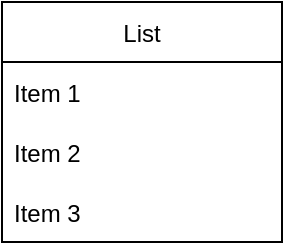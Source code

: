 <mxfile version="17.1.5" type="github"><diagram id="ZUUghf88n0iKDZj5hJ0J" name="Page-1"><mxGraphModel dx="814" dy="741" grid="1" gridSize="10" guides="1" tooltips="1" connect="1" arrows="1" fold="1" page="1" pageScale="1" pageWidth="827" pageHeight="1169" math="0" shadow="0"><root><mxCell id="0"/><mxCell id="1" parent="0"/><mxCell id="Kx4pxPTcfj8m70ifD0UX-1" value="List" style="swimlane;fontStyle=0;childLayout=stackLayout;horizontal=1;startSize=30;horizontalStack=0;resizeParent=1;resizeParentMax=0;resizeLast=0;collapsible=1;marginBottom=0;" vertex="1" parent="1"><mxGeometry x="340" y="270" width="140" height="120" as="geometry"/></mxCell><mxCell id="Kx4pxPTcfj8m70ifD0UX-2" value="Item 1" style="text;strokeColor=none;fillColor=none;align=left;verticalAlign=middle;spacingLeft=4;spacingRight=4;overflow=hidden;points=[[0,0.5],[1,0.5]];portConstraint=eastwest;rotatable=0;" vertex="1" parent="Kx4pxPTcfj8m70ifD0UX-1"><mxGeometry y="30" width="140" height="30" as="geometry"/></mxCell><mxCell id="Kx4pxPTcfj8m70ifD0UX-3" value="Item 2" style="text;strokeColor=none;fillColor=none;align=left;verticalAlign=middle;spacingLeft=4;spacingRight=4;overflow=hidden;points=[[0,0.5],[1,0.5]];portConstraint=eastwest;rotatable=0;" vertex="1" parent="Kx4pxPTcfj8m70ifD0UX-1"><mxGeometry y="60" width="140" height="30" as="geometry"/></mxCell><mxCell id="Kx4pxPTcfj8m70ifD0UX-4" value="Item 3" style="text;strokeColor=none;fillColor=none;align=left;verticalAlign=middle;spacingLeft=4;spacingRight=4;overflow=hidden;points=[[0,0.5],[1,0.5]];portConstraint=eastwest;rotatable=0;" vertex="1" parent="Kx4pxPTcfj8m70ifD0UX-1"><mxGeometry y="90" width="140" height="30" as="geometry"/></mxCell></root></mxGraphModel></diagram></mxfile>